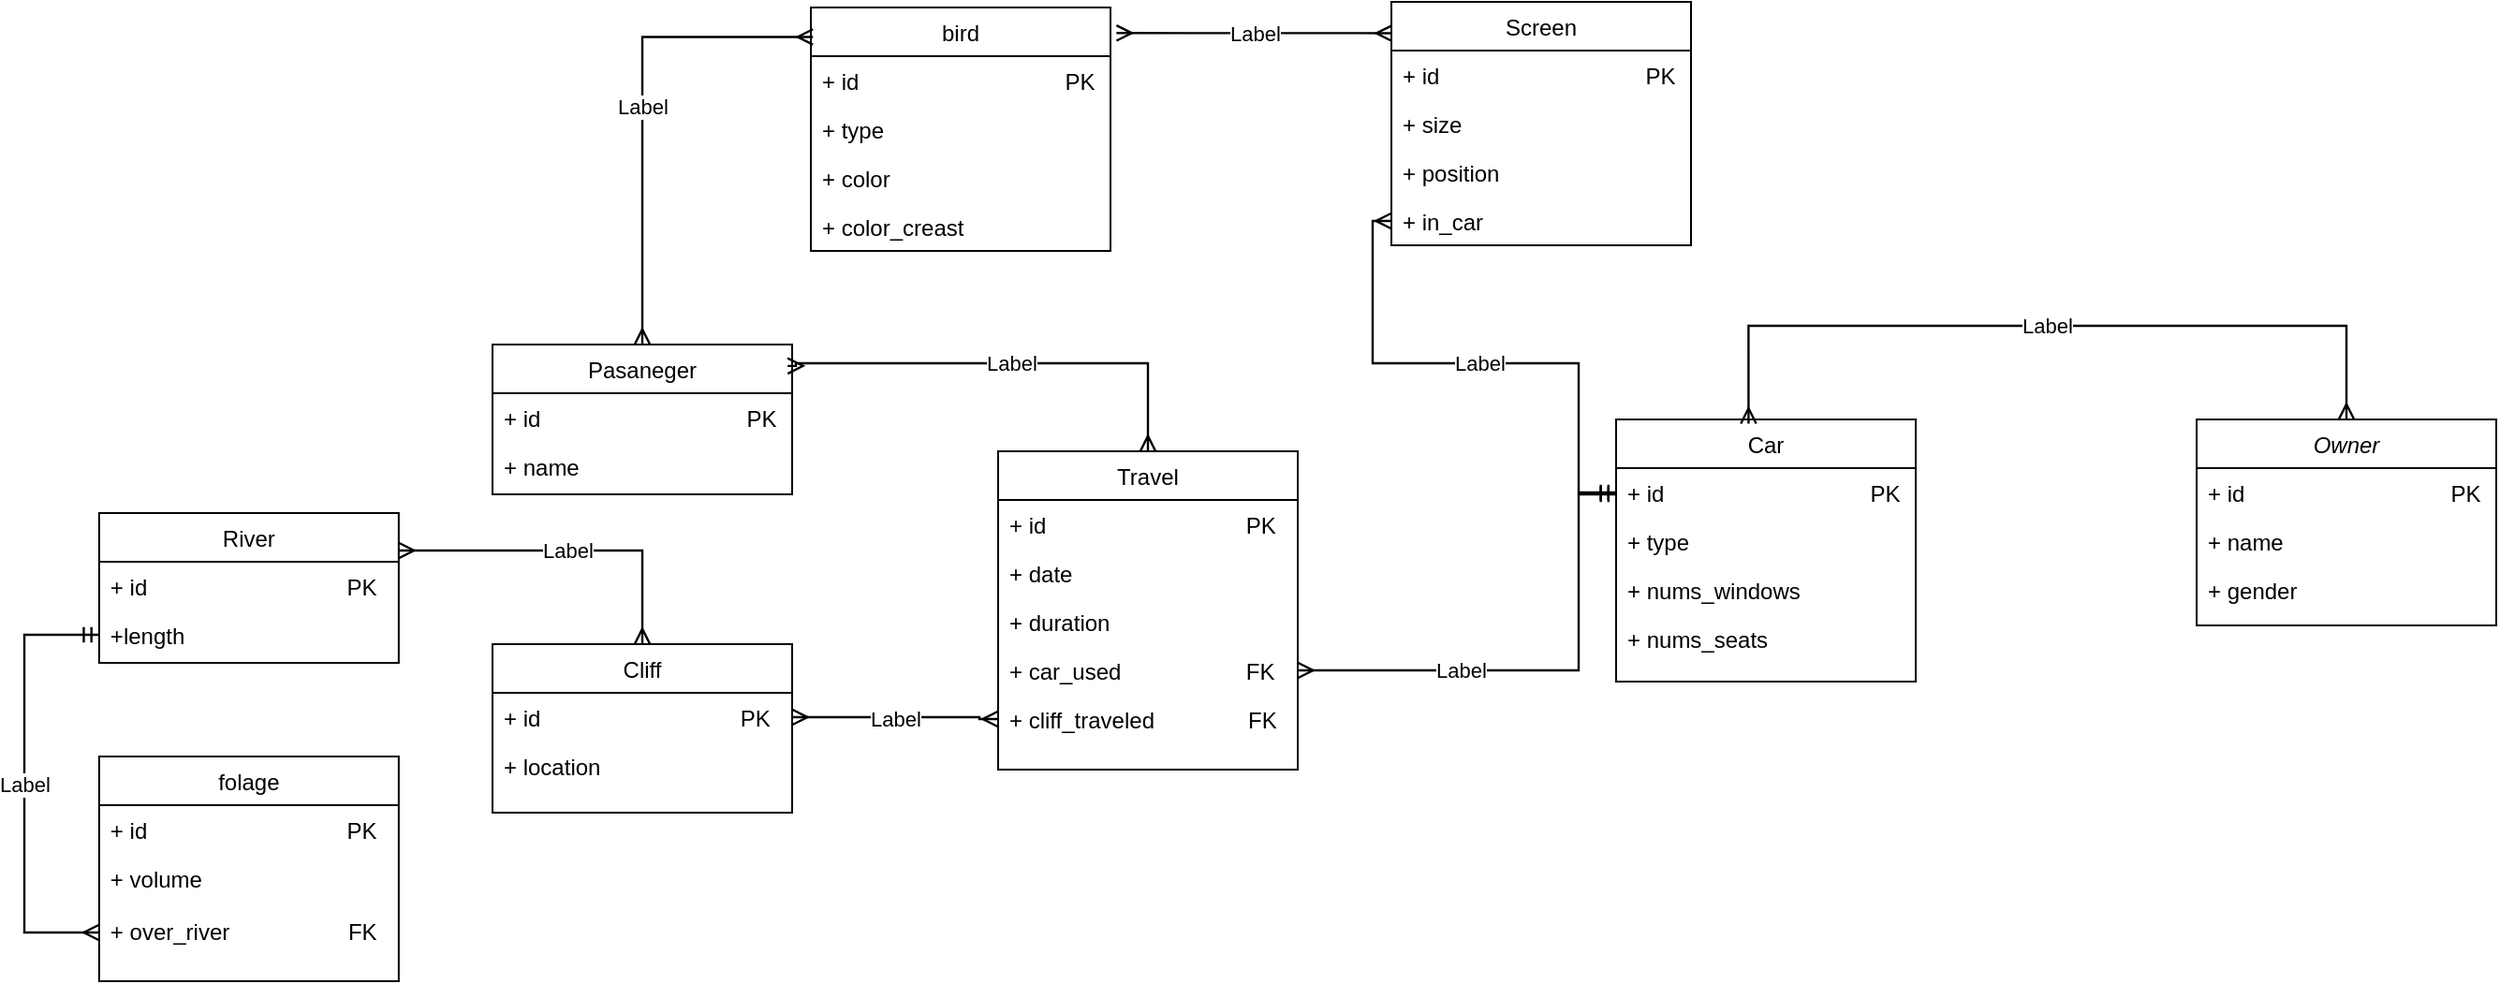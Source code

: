 <mxfile version="26.0.16">
  <diagram id="C5RBs43oDa-KdzZeNtuy" name="Page-1">
    <mxGraphModel dx="2062" dy="1838" grid="1" gridSize="10" guides="1" tooltips="1" connect="1" arrows="1" fold="1" page="1" pageScale="1" pageWidth="827" pageHeight="1169" math="0" shadow="0">
      <root>
        <mxCell id="WIyWlLk6GJQsqaUBKTNV-0" />
        <mxCell id="WIyWlLk6GJQsqaUBKTNV-1" parent="WIyWlLk6GJQsqaUBKTNV-0" />
        <mxCell id="zkfFHV4jXpPFQw0GAbJ--0" value="Owner" style="swimlane;fontStyle=2;align=center;verticalAlign=top;childLayout=stackLayout;horizontal=1;startSize=26;horizontalStack=0;resizeParent=1;resizeLast=0;collapsible=1;marginBottom=0;rounded=0;shadow=0;strokeWidth=1;" parent="WIyWlLk6GJQsqaUBKTNV-1" vertex="1">
          <mxGeometry x="610" y="160" width="160" height="110" as="geometry">
            <mxRectangle x="230" y="140" width="160" height="26" as="alternateBounds" />
          </mxGeometry>
        </mxCell>
        <mxCell id="zkfFHV4jXpPFQw0GAbJ--1" value="+ id                                 PK" style="text;align=left;verticalAlign=top;spacingLeft=4;spacingRight=4;overflow=hidden;rotatable=0;points=[[0,0.5],[1,0.5]];portConstraint=eastwest;" parent="zkfFHV4jXpPFQw0GAbJ--0" vertex="1">
          <mxGeometry y="26" width="160" height="26" as="geometry" />
        </mxCell>
        <mxCell id="zkfFHV4jXpPFQw0GAbJ--2" value="+ name" style="text;align=left;verticalAlign=top;spacingLeft=4;spacingRight=4;overflow=hidden;rotatable=0;points=[[0,0.5],[1,0.5]];portConstraint=eastwest;rounded=0;shadow=0;html=0;" parent="zkfFHV4jXpPFQw0GAbJ--0" vertex="1">
          <mxGeometry y="52" width="160" height="26" as="geometry" />
        </mxCell>
        <mxCell id="zkfFHV4jXpPFQw0GAbJ--3" value="+ gender" style="text;align=left;verticalAlign=top;spacingLeft=4;spacingRight=4;overflow=hidden;rotatable=0;points=[[0,0.5],[1,0.5]];portConstraint=eastwest;rounded=0;shadow=0;html=0;" parent="zkfFHV4jXpPFQw0GAbJ--0" vertex="1">
          <mxGeometry y="78" width="160" height="26" as="geometry" />
        </mxCell>
        <mxCell id="zkfFHV4jXpPFQw0GAbJ--6" value="Screen" style="swimlane;fontStyle=0;align=center;verticalAlign=top;childLayout=stackLayout;horizontal=1;startSize=26;horizontalStack=0;resizeParent=1;resizeLast=0;collapsible=1;marginBottom=0;rounded=0;shadow=0;strokeWidth=1;" parent="WIyWlLk6GJQsqaUBKTNV-1" vertex="1">
          <mxGeometry x="180" y="-63" width="160" height="130" as="geometry">
            <mxRectangle x="130" y="380" width="160" height="26" as="alternateBounds" />
          </mxGeometry>
        </mxCell>
        <mxCell id="zkfFHV4jXpPFQw0GAbJ--7" value="+ id                                 PK" style="text;align=left;verticalAlign=top;spacingLeft=4;spacingRight=4;overflow=hidden;rotatable=0;points=[[0,0.5],[1,0.5]];portConstraint=eastwest;" parent="zkfFHV4jXpPFQw0GAbJ--6" vertex="1">
          <mxGeometry y="26" width="160" height="26" as="geometry" />
        </mxCell>
        <mxCell id="zkfFHV4jXpPFQw0GAbJ--8" value="+ size" style="text;align=left;verticalAlign=top;spacingLeft=4;spacingRight=4;overflow=hidden;rotatable=0;points=[[0,0.5],[1,0.5]];portConstraint=eastwest;rounded=0;shadow=0;html=0;" parent="zkfFHV4jXpPFQw0GAbJ--6" vertex="1">
          <mxGeometry y="52" width="160" height="26" as="geometry" />
        </mxCell>
        <mxCell id="tqHnjhSmlV05OuYTC6z5-34" value="+ position" style="text;align=left;verticalAlign=top;spacingLeft=4;spacingRight=4;overflow=hidden;rotatable=0;points=[[0,0.5],[1,0.5]];portConstraint=eastwest;rounded=0;shadow=0;html=0;" vertex="1" parent="zkfFHV4jXpPFQw0GAbJ--6">
          <mxGeometry y="78" width="160" height="26" as="geometry" />
        </mxCell>
        <mxCell id="tqHnjhSmlV05OuYTC6z5-99" value="+ in_car" style="text;align=left;verticalAlign=top;spacingLeft=4;spacingRight=4;overflow=hidden;rotatable=0;points=[[0,0.5],[1,0.5]];portConstraint=eastwest;rounded=0;shadow=0;html=0;" vertex="1" parent="zkfFHV4jXpPFQw0GAbJ--6">
          <mxGeometry y="104" width="160" height="26" as="geometry" />
        </mxCell>
        <mxCell id="zkfFHV4jXpPFQw0GAbJ--13" value="Car" style="swimlane;fontStyle=0;align=center;verticalAlign=top;childLayout=stackLayout;horizontal=1;startSize=26;horizontalStack=0;resizeParent=1;resizeLast=0;collapsible=1;marginBottom=0;rounded=0;shadow=0;strokeWidth=1;" parent="WIyWlLk6GJQsqaUBKTNV-1" vertex="1">
          <mxGeometry x="300" y="160" width="160" height="140" as="geometry">
            <mxRectangle x="340" y="380" width="170" height="26" as="alternateBounds" />
          </mxGeometry>
        </mxCell>
        <mxCell id="zkfFHV4jXpPFQw0GAbJ--14" value="+ id                                 PK" style="text;align=left;verticalAlign=top;spacingLeft=4;spacingRight=4;overflow=hidden;rotatable=0;points=[[0,0.5],[1,0.5]];portConstraint=eastwest;" parent="zkfFHV4jXpPFQw0GAbJ--13" vertex="1">
          <mxGeometry y="26" width="160" height="26" as="geometry" />
        </mxCell>
        <mxCell id="tqHnjhSmlV05OuYTC6z5-18" value="+ type" style="text;align=left;verticalAlign=top;spacingLeft=4;spacingRight=4;overflow=hidden;rotatable=0;points=[[0,0.5],[1,0.5]];portConstraint=eastwest;" vertex="1" parent="zkfFHV4jXpPFQw0GAbJ--13">
          <mxGeometry y="52" width="160" height="26" as="geometry" />
        </mxCell>
        <mxCell id="tqHnjhSmlV05OuYTC6z5-19" value="+ nums_windows" style="text;align=left;verticalAlign=top;spacingLeft=4;spacingRight=4;overflow=hidden;rotatable=0;points=[[0,0.5],[1,0.5]];portConstraint=eastwest;" vertex="1" parent="zkfFHV4jXpPFQw0GAbJ--13">
          <mxGeometry y="78" width="160" height="26" as="geometry" />
        </mxCell>
        <mxCell id="tqHnjhSmlV05OuYTC6z5-20" value="+ nums_seats" style="text;align=left;verticalAlign=top;spacingLeft=4;spacingRight=4;overflow=hidden;rotatable=0;points=[[0,0.5],[1,0.5]];portConstraint=eastwest;" vertex="1" parent="zkfFHV4jXpPFQw0GAbJ--13">
          <mxGeometry y="104" width="160" height="26" as="geometry" />
        </mxCell>
        <mxCell id="tqHnjhSmlV05OuYTC6z5-22" value="bird" style="swimlane;fontStyle=0;align=center;verticalAlign=top;childLayout=stackLayout;horizontal=1;startSize=26;horizontalStack=0;resizeParent=1;resizeLast=0;collapsible=1;marginBottom=0;rounded=0;shadow=0;strokeWidth=1;" vertex="1" parent="WIyWlLk6GJQsqaUBKTNV-1">
          <mxGeometry x="-130" y="-60" width="160" height="130" as="geometry">
            <mxRectangle x="130" y="380" width="160" height="26" as="alternateBounds" />
          </mxGeometry>
        </mxCell>
        <mxCell id="tqHnjhSmlV05OuYTC6z5-23" value="+ id                                 PK" style="text;align=left;verticalAlign=top;spacingLeft=4;spacingRight=4;overflow=hidden;rotatable=0;points=[[0,0.5],[1,0.5]];portConstraint=eastwest;" vertex="1" parent="tqHnjhSmlV05OuYTC6z5-22">
          <mxGeometry y="26" width="160" height="26" as="geometry" />
        </mxCell>
        <mxCell id="tqHnjhSmlV05OuYTC6z5-24" value="+ type" style="text;align=left;verticalAlign=top;spacingLeft=4;spacingRight=4;overflow=hidden;rotatable=0;points=[[0,0.5],[1,0.5]];portConstraint=eastwest;rounded=0;shadow=0;html=0;" vertex="1" parent="tqHnjhSmlV05OuYTC6z5-22">
          <mxGeometry y="52" width="160" height="26" as="geometry" />
        </mxCell>
        <mxCell id="tqHnjhSmlV05OuYTC6z5-25" value="+ color" style="text;align=left;verticalAlign=top;spacingLeft=4;spacingRight=4;overflow=hidden;rotatable=0;points=[[0,0.5],[1,0.5]];portConstraint=eastwest;rounded=0;shadow=0;html=0;" vertex="1" parent="tqHnjhSmlV05OuYTC6z5-22">
          <mxGeometry y="78" width="160" height="26" as="geometry" />
        </mxCell>
        <mxCell id="tqHnjhSmlV05OuYTC6z5-26" value="+ color_creast" style="text;align=left;verticalAlign=top;spacingLeft=4;spacingRight=4;overflow=hidden;rotatable=0;points=[[0,0.5],[1,0.5]];portConstraint=eastwest;rounded=0;shadow=0;html=0;" vertex="1" parent="tqHnjhSmlV05OuYTC6z5-22">
          <mxGeometry y="104" width="160" height="26" as="geometry" />
        </mxCell>
        <mxCell id="tqHnjhSmlV05OuYTC6z5-36" value="Pasaneger" style="swimlane;fontStyle=0;align=center;verticalAlign=top;childLayout=stackLayout;horizontal=1;startSize=26;horizontalStack=0;resizeParent=1;resizeLast=0;collapsible=1;marginBottom=0;rounded=0;shadow=0;strokeWidth=1;" vertex="1" parent="WIyWlLk6GJQsqaUBKTNV-1">
          <mxGeometry x="-300" y="120" width="160" height="80" as="geometry">
            <mxRectangle x="130" y="380" width="160" height="26" as="alternateBounds" />
          </mxGeometry>
        </mxCell>
        <mxCell id="tqHnjhSmlV05OuYTC6z5-37" value="+ id                                 PK" style="text;align=left;verticalAlign=top;spacingLeft=4;spacingRight=4;overflow=hidden;rotatable=0;points=[[0,0.5],[1,0.5]];portConstraint=eastwest;" vertex="1" parent="tqHnjhSmlV05OuYTC6z5-36">
          <mxGeometry y="26" width="160" height="26" as="geometry" />
        </mxCell>
        <mxCell id="tqHnjhSmlV05OuYTC6z5-38" value="+ name" style="text;align=left;verticalAlign=top;spacingLeft=4;spacingRight=4;overflow=hidden;rotatable=0;points=[[0,0.5],[1,0.5]];portConstraint=eastwest;rounded=0;shadow=0;html=0;" vertex="1" parent="tqHnjhSmlV05OuYTC6z5-36">
          <mxGeometry y="52" width="160" height="26" as="geometry" />
        </mxCell>
        <mxCell id="tqHnjhSmlV05OuYTC6z5-41" value="Travel" style="swimlane;fontStyle=0;align=center;verticalAlign=top;childLayout=stackLayout;horizontal=1;startSize=26;horizontalStack=0;resizeParent=1;resizeLast=0;collapsible=1;marginBottom=0;rounded=0;shadow=0;strokeWidth=1;" vertex="1" parent="WIyWlLk6GJQsqaUBKTNV-1">
          <mxGeometry x="-30" y="177" width="160" height="170" as="geometry">
            <mxRectangle x="130" y="380" width="160" height="26" as="alternateBounds" />
          </mxGeometry>
        </mxCell>
        <mxCell id="tqHnjhSmlV05OuYTC6z5-42" value="+ id                                PK" style="text;align=left;verticalAlign=top;spacingLeft=4;spacingRight=4;overflow=hidden;rotatable=0;points=[[0,0.5],[1,0.5]];portConstraint=eastwest;" vertex="1" parent="tqHnjhSmlV05OuYTC6z5-41">
          <mxGeometry y="26" width="160" height="26" as="geometry" />
        </mxCell>
        <mxCell id="tqHnjhSmlV05OuYTC6z5-43" value="+ date" style="text;align=left;verticalAlign=top;spacingLeft=4;spacingRight=4;overflow=hidden;rotatable=0;points=[[0,0.5],[1,0.5]];portConstraint=eastwest;rounded=0;shadow=0;html=0;" vertex="1" parent="tqHnjhSmlV05OuYTC6z5-41">
          <mxGeometry y="52" width="160" height="26" as="geometry" />
        </mxCell>
        <mxCell id="tqHnjhSmlV05OuYTC6z5-44" value="+ duration" style="text;align=left;verticalAlign=top;spacingLeft=4;spacingRight=4;overflow=hidden;rotatable=0;points=[[0,0.5],[1,0.5]];portConstraint=eastwest;rounded=0;shadow=0;html=0;" vertex="1" parent="tqHnjhSmlV05OuYTC6z5-41">
          <mxGeometry y="78" width="160" height="26" as="geometry" />
        </mxCell>
        <mxCell id="tqHnjhSmlV05OuYTC6z5-55" value="+ car_used                    FK" style="text;align=left;verticalAlign=top;spacingLeft=4;spacingRight=4;overflow=hidden;rotatable=0;points=[[0,0.5],[1,0.5]];portConstraint=eastwest;rounded=0;shadow=0;html=0;" vertex="1" parent="tqHnjhSmlV05OuYTC6z5-41">
          <mxGeometry y="104" width="160" height="26" as="geometry" />
        </mxCell>
        <mxCell id="tqHnjhSmlV05OuYTC6z5-56" value="+ cliff_traveled               FK" style="text;align=left;verticalAlign=top;spacingLeft=4;spacingRight=4;overflow=hidden;rotatable=0;points=[[0,0.5],[1,0.5]];portConstraint=eastwest;rounded=0;shadow=0;html=0;" vertex="1" parent="tqHnjhSmlV05OuYTC6z5-41">
          <mxGeometry y="130" width="160" height="26" as="geometry" />
        </mxCell>
        <mxCell id="tqHnjhSmlV05OuYTC6z5-46" value="Cliff" style="swimlane;fontStyle=0;align=center;verticalAlign=top;childLayout=stackLayout;horizontal=1;startSize=26;horizontalStack=0;resizeParent=1;resizeLast=0;collapsible=1;marginBottom=0;rounded=0;shadow=0;strokeWidth=1;" vertex="1" parent="WIyWlLk6GJQsqaUBKTNV-1">
          <mxGeometry x="-300" y="280" width="160" height="90" as="geometry">
            <mxRectangle x="130" y="380" width="160" height="26" as="alternateBounds" />
          </mxGeometry>
        </mxCell>
        <mxCell id="tqHnjhSmlV05OuYTC6z5-47" value="+ id                                PK" style="text;align=left;verticalAlign=top;spacingLeft=4;spacingRight=4;overflow=hidden;rotatable=0;points=[[0,0.5],[1,0.5]];portConstraint=eastwest;" vertex="1" parent="tqHnjhSmlV05OuYTC6z5-46">
          <mxGeometry y="26" width="160" height="26" as="geometry" />
        </mxCell>
        <mxCell id="tqHnjhSmlV05OuYTC6z5-48" value="+ location" style="text;align=left;verticalAlign=top;spacingLeft=4;spacingRight=4;overflow=hidden;rotatable=0;points=[[0,0.5],[1,0.5]];portConstraint=eastwest;rounded=0;shadow=0;html=0;" vertex="1" parent="tqHnjhSmlV05OuYTC6z5-46">
          <mxGeometry y="52" width="160" height="26" as="geometry" />
        </mxCell>
        <mxCell id="tqHnjhSmlV05OuYTC6z5-49" value="River" style="swimlane;fontStyle=0;align=center;verticalAlign=top;childLayout=stackLayout;horizontal=1;startSize=26;horizontalStack=0;resizeParent=1;resizeLast=0;collapsible=1;marginBottom=0;rounded=0;shadow=0;strokeWidth=1;" vertex="1" parent="WIyWlLk6GJQsqaUBKTNV-1">
          <mxGeometry x="-510.07" y="210" width="160" height="80" as="geometry">
            <mxRectangle x="130" y="380" width="160" height="26" as="alternateBounds" />
          </mxGeometry>
        </mxCell>
        <mxCell id="tqHnjhSmlV05OuYTC6z5-50" value="+ id                                PK" style="text;align=left;verticalAlign=top;spacingLeft=4;spacingRight=4;overflow=hidden;rotatable=0;points=[[0,0.5],[1,0.5]];portConstraint=eastwest;" vertex="1" parent="tqHnjhSmlV05OuYTC6z5-49">
          <mxGeometry y="26" width="160" height="26" as="geometry" />
        </mxCell>
        <mxCell id="tqHnjhSmlV05OuYTC6z5-51" value="+length" style="text;align=left;verticalAlign=top;spacingLeft=4;spacingRight=4;overflow=hidden;rotatable=0;points=[[0,0.5],[1,0.5]];portConstraint=eastwest;rounded=0;shadow=0;html=0;" vertex="1" parent="tqHnjhSmlV05OuYTC6z5-49">
          <mxGeometry y="52" width="160" height="26" as="geometry" />
        </mxCell>
        <mxCell id="tqHnjhSmlV05OuYTC6z5-52" value="folage" style="swimlane;fontStyle=0;align=center;verticalAlign=top;childLayout=stackLayout;horizontal=1;startSize=26;horizontalStack=0;resizeParent=1;resizeLast=0;collapsible=1;marginBottom=0;rounded=0;shadow=0;strokeWidth=1;" vertex="1" parent="WIyWlLk6GJQsqaUBKTNV-1">
          <mxGeometry x="-510.07" y="340" width="160" height="120" as="geometry">
            <mxRectangle x="130" y="380" width="160" height="26" as="alternateBounds" />
          </mxGeometry>
        </mxCell>
        <mxCell id="tqHnjhSmlV05OuYTC6z5-53" value="+ id                                PK" style="text;align=left;verticalAlign=top;spacingLeft=4;spacingRight=4;overflow=hidden;rotatable=0;points=[[0,0.5],[1,0.5]];portConstraint=eastwest;" vertex="1" parent="tqHnjhSmlV05OuYTC6z5-52">
          <mxGeometry y="26" width="160" height="26" as="geometry" />
        </mxCell>
        <mxCell id="tqHnjhSmlV05OuYTC6z5-54" value="+ volume" style="text;align=left;verticalAlign=top;spacingLeft=4;spacingRight=4;overflow=hidden;rotatable=0;points=[[0,0.5],[1,0.5]];portConstraint=eastwest;rounded=0;shadow=0;html=0;" vertex="1" parent="tqHnjhSmlV05OuYTC6z5-52">
          <mxGeometry y="52" width="160" height="28" as="geometry" />
        </mxCell>
        <mxCell id="tqHnjhSmlV05OuYTC6z5-61" value="+ over_river                   FK" style="text;align=left;verticalAlign=top;spacingLeft=4;spacingRight=4;overflow=hidden;rotatable=0;points=[[0,0.5],[1,0.5]];portConstraint=eastwest;rounded=0;shadow=0;html=0;" vertex="1" parent="tqHnjhSmlV05OuYTC6z5-52">
          <mxGeometry y="80" width="160" height="28" as="geometry" />
        </mxCell>
        <mxCell id="tqHnjhSmlV05OuYTC6z5-114" value="" style="endArrow=ERmany;html=1;rounded=0;entryX=0.007;entryY=0.121;entryDx=0;entryDy=0;exitX=0.5;exitY=0;exitDx=0;exitDy=0;entryPerimeter=0;edgeStyle=orthogonalEdgeStyle;endFill=0;startArrow=ERmany;startFill=0;strokeWidth=1.2;" edge="1" parent="WIyWlLk6GJQsqaUBKTNV-1" source="tqHnjhSmlV05OuYTC6z5-36" target="tqHnjhSmlV05OuYTC6z5-22">
          <mxGeometry relative="1" as="geometry">
            <mxPoint x="-100" y="140" as="sourcePoint" />
            <mxPoint x="60" y="140" as="targetPoint" />
            <Array as="points">
              <mxPoint x="-220" y="-44" />
            </Array>
          </mxGeometry>
        </mxCell>
        <mxCell id="tqHnjhSmlV05OuYTC6z5-115" value="Label" style="edgeLabel;resizable=0;html=1;;align=center;verticalAlign=middle;" connectable="0" vertex="1" parent="tqHnjhSmlV05OuYTC6z5-114">
          <mxGeometry relative="1" as="geometry" />
        </mxCell>
        <mxCell id="tqHnjhSmlV05OuYTC6z5-118" value="" style="endArrow=ERmany;html=1;rounded=0;exitX=1.02;exitY=0.105;exitDx=0;exitDy=0;edgeStyle=orthogonalEdgeStyle;endFill=0;startArrow=ERmany;startFill=0;strokeWidth=1.2;exitPerimeter=0;entryX=0.001;entryY=0.129;entryDx=0;entryDy=0;entryPerimeter=0;" edge="1" parent="WIyWlLk6GJQsqaUBKTNV-1" source="tqHnjhSmlV05OuYTC6z5-22" target="zkfFHV4jXpPFQw0GAbJ--6">
          <mxGeometry relative="1" as="geometry">
            <mxPoint x="50" y="-66" as="sourcePoint" />
            <mxPoint x="130" y="-40" as="targetPoint" />
            <Array as="points">
              <mxPoint x="163" y="-46" />
            </Array>
          </mxGeometry>
        </mxCell>
        <mxCell id="tqHnjhSmlV05OuYTC6z5-119" value="Label" style="edgeLabel;resizable=0;html=1;;align=center;verticalAlign=middle;" connectable="0" vertex="1" parent="tqHnjhSmlV05OuYTC6z5-118">
          <mxGeometry relative="1" as="geometry" />
        </mxCell>
        <mxCell id="tqHnjhSmlV05OuYTC6z5-120" value="" style="endArrow=ERmany;html=1;rounded=0;entryX=0.5;entryY=0;entryDx=0;entryDy=0;exitX=1;exitY=0.25;exitDx=0;exitDy=0;edgeStyle=orthogonalEdgeStyle;endFill=0;startArrow=ERmany;startFill=0;strokeWidth=1.2;" edge="1" parent="WIyWlLk6GJQsqaUBKTNV-1" source="tqHnjhSmlV05OuYTC6z5-49" target="tqHnjhSmlV05OuYTC6z5-46">
          <mxGeometry relative="1" as="geometry">
            <mxPoint x="120" y="444" as="sourcePoint" />
            <mxPoint x="211" y="280" as="targetPoint" />
            <Array as="points">
              <mxPoint x="-220" y="230" />
            </Array>
          </mxGeometry>
        </mxCell>
        <mxCell id="tqHnjhSmlV05OuYTC6z5-121" value="Label" style="edgeLabel;resizable=0;html=1;;align=center;verticalAlign=middle;" connectable="0" vertex="1" parent="tqHnjhSmlV05OuYTC6z5-120">
          <mxGeometry relative="1" as="geometry" />
        </mxCell>
        <mxCell id="tqHnjhSmlV05OuYTC6z5-125" value="" style="endArrow=ERmany;html=1;rounded=0;exitX=0.442;exitY=0.016;exitDx=0;exitDy=0;edgeStyle=orthogonalEdgeStyle;endFill=0;startArrow=ERmany;startFill=0;strokeWidth=1.2;exitPerimeter=0;entryX=0.5;entryY=0;entryDx=0;entryDy=0;" edge="1" parent="WIyWlLk6GJQsqaUBKTNV-1" source="zkfFHV4jXpPFQw0GAbJ--13" target="zkfFHV4jXpPFQw0GAbJ--0">
          <mxGeometry relative="1" as="geometry">
            <mxPoint x="440" y="110" as="sourcePoint" />
            <mxPoint x="587" y="110" as="targetPoint" />
            <Array as="points">
              <mxPoint x="371" y="110" />
              <mxPoint x="690" y="110" />
            </Array>
          </mxGeometry>
        </mxCell>
        <mxCell id="tqHnjhSmlV05OuYTC6z5-126" value="Label" style="edgeLabel;resizable=0;html=1;;align=center;verticalAlign=middle;" connectable="0" vertex="1" parent="tqHnjhSmlV05OuYTC6z5-125">
          <mxGeometry relative="1" as="geometry" />
        </mxCell>
        <mxCell id="tqHnjhSmlV05OuYTC6z5-127" value="" style="endArrow=ERmandOne;html=1;rounded=0;exitX=0;exitY=0.5;exitDx=0;exitDy=0;edgeStyle=orthogonalEdgeStyle;endFill=0;startArrow=ERmany;startFill=0;strokeWidth=1.2;entryX=0;entryY=0.5;entryDx=0;entryDy=0;" edge="1" parent="WIyWlLk6GJQsqaUBKTNV-1" source="tqHnjhSmlV05OuYTC6z5-99" target="zkfFHV4jXpPFQw0GAbJ--14">
          <mxGeometry relative="1" as="geometry">
            <mxPoint x="40" y="130" as="sourcePoint" />
            <mxPoint x="187" y="130" as="targetPoint" />
            <Array as="points">
              <mxPoint x="170" y="54" />
              <mxPoint x="170" y="130" />
              <mxPoint x="280" y="130" />
              <mxPoint x="280" y="199" />
            </Array>
          </mxGeometry>
        </mxCell>
        <mxCell id="tqHnjhSmlV05OuYTC6z5-128" value="Label" style="edgeLabel;resizable=0;html=1;;align=center;verticalAlign=middle;" connectable="0" vertex="1" parent="tqHnjhSmlV05OuYTC6z5-127">
          <mxGeometry relative="1" as="geometry" />
        </mxCell>
        <mxCell id="tqHnjhSmlV05OuYTC6z5-131" value="" style="endArrow=ERmandOne;html=1;rounded=0;exitX=1;exitY=0.5;exitDx=0;exitDy=0;edgeStyle=orthogonalEdgeStyle;endFill=0;startArrow=ERmany;startFill=0;strokeWidth=1.2;" edge="1" parent="WIyWlLk6GJQsqaUBKTNV-1" source="tqHnjhSmlV05OuYTC6z5-55">
          <mxGeometry relative="1" as="geometry">
            <mxPoint x="90" y="300" as="sourcePoint" />
            <mxPoint x="300" y="200" as="targetPoint" />
            <Array as="points">
              <mxPoint x="280" y="294" />
              <mxPoint x="280" y="200" />
            </Array>
          </mxGeometry>
        </mxCell>
        <mxCell id="tqHnjhSmlV05OuYTC6z5-132" value="Label" style="edgeLabel;resizable=0;html=1;;align=center;verticalAlign=middle;" connectable="0" vertex="1" parent="tqHnjhSmlV05OuYTC6z5-131">
          <mxGeometry relative="1" as="geometry">
            <mxPoint x="-45" as="offset" />
          </mxGeometry>
        </mxCell>
        <mxCell id="tqHnjhSmlV05OuYTC6z5-133" value="" style="endArrow=ERmany;html=1;rounded=0;entryX=0;entryY=0.5;entryDx=0;entryDy=0;exitX=0;exitY=0.5;exitDx=0;exitDy=0;edgeStyle=orthogonalEdgeStyle;endFill=0;startArrow=ERmandOne;startFill=0;strokeWidth=1.2;" edge="1" parent="WIyWlLk6GJQsqaUBKTNV-1" source="tqHnjhSmlV05OuYTC6z5-51" target="tqHnjhSmlV05OuYTC6z5-61">
          <mxGeometry relative="1" as="geometry">
            <mxPoint x="-680" y="360" as="sourcePoint" />
            <mxPoint x="-550" y="410" as="targetPoint" />
            <Array as="points">
              <mxPoint x="-550" y="275" />
              <mxPoint x="-550" y="434" />
            </Array>
          </mxGeometry>
        </mxCell>
        <mxCell id="tqHnjhSmlV05OuYTC6z5-134" value="Label" style="edgeLabel;resizable=0;html=1;;align=center;verticalAlign=middle;" connectable="0" vertex="1" parent="tqHnjhSmlV05OuYTC6z5-133">
          <mxGeometry relative="1" as="geometry" />
        </mxCell>
        <mxCell id="tqHnjhSmlV05OuYTC6z5-137" value="" style="endArrow=ERmany;html=1;rounded=0;exitX=0.985;exitY=0.143;exitDx=0;exitDy=0;edgeStyle=orthogonalEdgeStyle;endFill=0;startArrow=ERmany;startFill=0;strokeWidth=1.2;exitPerimeter=0;entryX=0.5;entryY=0;entryDx=0;entryDy=0;" edge="1" parent="WIyWlLk6GJQsqaUBKTNV-1" source="tqHnjhSmlV05OuYTC6z5-36" target="tqHnjhSmlV05OuYTC6z5-41">
          <mxGeometry relative="1" as="geometry">
            <mxPoint x="-130" y="100" as="sourcePoint" />
            <mxPoint x="17" y="100" as="targetPoint" />
            <Array as="points">
              <mxPoint x="-138" y="131" />
              <mxPoint x="-138" y="130" />
              <mxPoint x="50" y="130" />
            </Array>
          </mxGeometry>
        </mxCell>
        <mxCell id="tqHnjhSmlV05OuYTC6z5-138" value="Label" style="edgeLabel;resizable=0;html=1;;align=center;verticalAlign=middle;" connectable="0" vertex="1" parent="tqHnjhSmlV05OuYTC6z5-137">
          <mxGeometry relative="1" as="geometry" />
        </mxCell>
        <mxCell id="tqHnjhSmlV05OuYTC6z5-139" value="" style="endArrow=ERmany;html=1;rounded=0;exitX=1;exitY=0.5;exitDx=0;exitDy=0;edgeStyle=orthogonalEdgeStyle;endFill=0;startArrow=ERmany;startFill=0;strokeWidth=1.2;entryX=0;entryY=0.5;entryDx=0;entryDy=0;" edge="1" parent="WIyWlLk6GJQsqaUBKTNV-1" source="tqHnjhSmlV05OuYTC6z5-47" target="tqHnjhSmlV05OuYTC6z5-56">
          <mxGeometry relative="1" as="geometry">
            <mxPoint x="-100" y="399.44" as="sourcePoint" />
            <mxPoint x="47" y="399.44" as="targetPoint" />
            <Array as="points">
              <mxPoint x="-40" y="319" />
              <mxPoint x="-30" y="320" />
            </Array>
          </mxGeometry>
        </mxCell>
        <mxCell id="tqHnjhSmlV05OuYTC6z5-140" value="Label" style="edgeLabel;resizable=0;html=1;;align=center;verticalAlign=middle;" connectable="0" vertex="1" parent="tqHnjhSmlV05OuYTC6z5-139">
          <mxGeometry relative="1" as="geometry">
            <mxPoint x="-1" y="1" as="offset" />
          </mxGeometry>
        </mxCell>
      </root>
    </mxGraphModel>
  </diagram>
</mxfile>
